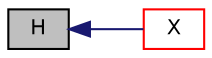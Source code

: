 digraph "H"
{
  bgcolor="transparent";
  edge [fontname="Helvetica",fontsize="10",labelfontname="Helvetica",labelfontsize="10"];
  node [fontname="Helvetica",fontsize="10",shape=record];
  rankdir="LR";
  Node1 [label="H",height=0.2,width=0.4,color="black", fillcolor="grey75", style="filled", fontcolor="black"];
  Node1 -> Node2 [dir="back",color="midnightblue",fontsize="10",style="solid",fontname="Helvetica"];
  Node2 [label="X",height=0.2,width=0.4,color="red",URL="$a00332.html#aac04a13759cd4bc6bef4b662e72212a0",tooltip="Return the list of phase phaseI volume fractions fractions. "];
}
